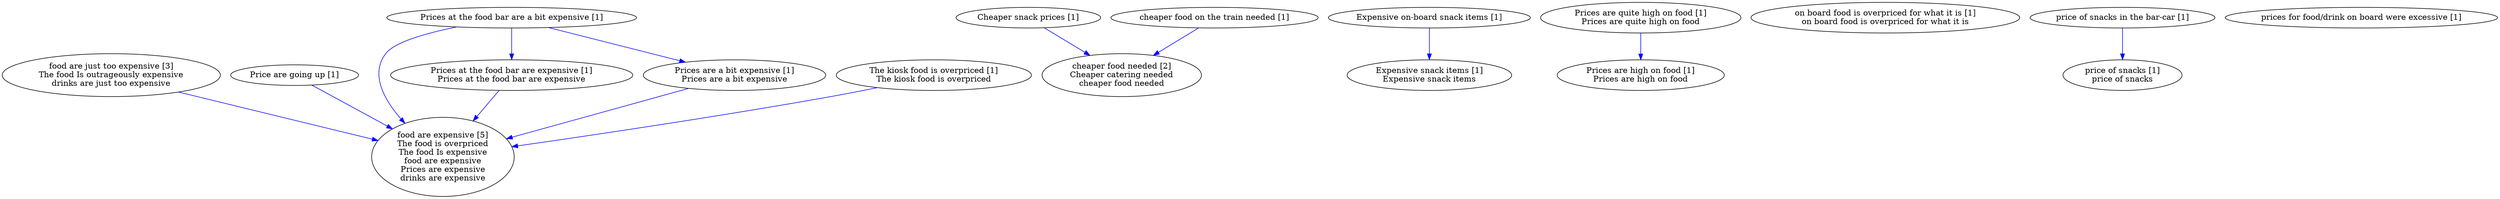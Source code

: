 digraph collapsedGraph {
"food are expensive [5]\nThe food is overpriced\nThe food Is expensive\nfood are expensive\nPrices are expensive\ndrinks are expensive""food are just too expensive [3]\nThe food Is outrageously expensive\ndrinks are just too expensive""cheaper food needed [2]\nCheaper catering needed\ncheaper food needed""Cheaper snack prices [1]""Expensive on-board snack items [1]""Expensive snack items [1]\nExpensive snack items""Price are going up [1]""Prices are quite high on food [1]\nPrices are quite high on food""Prices are high on food [1]\nPrices are high on food""Prices at the food bar are a bit expensive [1]""Prices at the food bar are expensive [1]\nPrices at the food bar are expensive""Prices are a bit expensive [1]\nPrices are a bit expensive""The kiosk food is overpriced [1]\nThe kiosk food is overpriced""cheaper food on the train needed [1]""on board food is overpriced for what it is [1]\non board food is overpriced for what it is""price of snacks in the bar-car [1]""price of snacks [1]\nprice of snacks""prices for food/drink on board were excessive [1]""The kiosk food is overpriced [1]\nThe kiosk food is overpriced" -> "food are expensive [5]\nThe food is overpriced\nThe food Is expensive\nfood are expensive\nPrices are expensive\ndrinks are expensive" [color=blue]
"Prices are a bit expensive [1]\nPrices are a bit expensive" -> "food are expensive [5]\nThe food is overpriced\nThe food Is expensive\nfood are expensive\nPrices are expensive\ndrinks are expensive" [color=blue]
"Prices at the food bar are expensive [1]\nPrices at the food bar are expensive" -> "food are expensive [5]\nThe food is overpriced\nThe food Is expensive\nfood are expensive\nPrices are expensive\ndrinks are expensive" [color=blue]
"Prices at the food bar are a bit expensive [1]" -> "food are expensive [5]\nThe food is overpriced\nThe food Is expensive\nfood are expensive\nPrices are expensive\ndrinks are expensive" [color=blue]
"Cheaper snack prices [1]" -> "cheaper food needed [2]\nCheaper catering needed\ncheaper food needed" [color=blue]
"Price are going up [1]" -> "food are expensive [5]\nThe food is overpriced\nThe food Is expensive\nfood are expensive\nPrices are expensive\ndrinks are expensive" [color=blue]
"food are just too expensive [3]\nThe food Is outrageously expensive\ndrinks are just too expensive" -> "food are expensive [5]\nThe food is overpriced\nThe food Is expensive\nfood are expensive\nPrices are expensive\ndrinks are expensive" [color=blue]
"cheaper food on the train needed [1]" -> "cheaper food needed [2]\nCheaper catering needed\ncheaper food needed" [color=blue]
"Expensive on-board snack items [1]" -> "Expensive snack items [1]\nExpensive snack items" [color=blue]
"Prices are quite high on food [1]\nPrices are quite high on food" -> "Prices are high on food [1]\nPrices are high on food" [color=blue]
"Prices at the food bar are a bit expensive [1]" -> "Prices at the food bar are expensive [1]\nPrices at the food bar are expensive" [color=blue]
"Prices at the food bar are a bit expensive [1]" -> "Prices are a bit expensive [1]\nPrices are a bit expensive" [color=blue]
"price of snacks in the bar-car [1]" -> "price of snacks [1]\nprice of snacks" [color=blue]
}